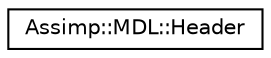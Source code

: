 digraph "Graphical Class Hierarchy"
{
  edge [fontname="Helvetica",fontsize="10",labelfontname="Helvetica",labelfontsize="10"];
  node [fontname="Helvetica",fontsize="10",shape=record];
  rankdir="LR";
  Node1 [label="Assimp::MDL::Header",height=0.2,width=0.4,color="black", fillcolor="white", style="filled",URL="$struct_assimp_1_1_m_d_l_1_1_header.html",tooltip="Data structure for the MDL main header. "];
}
